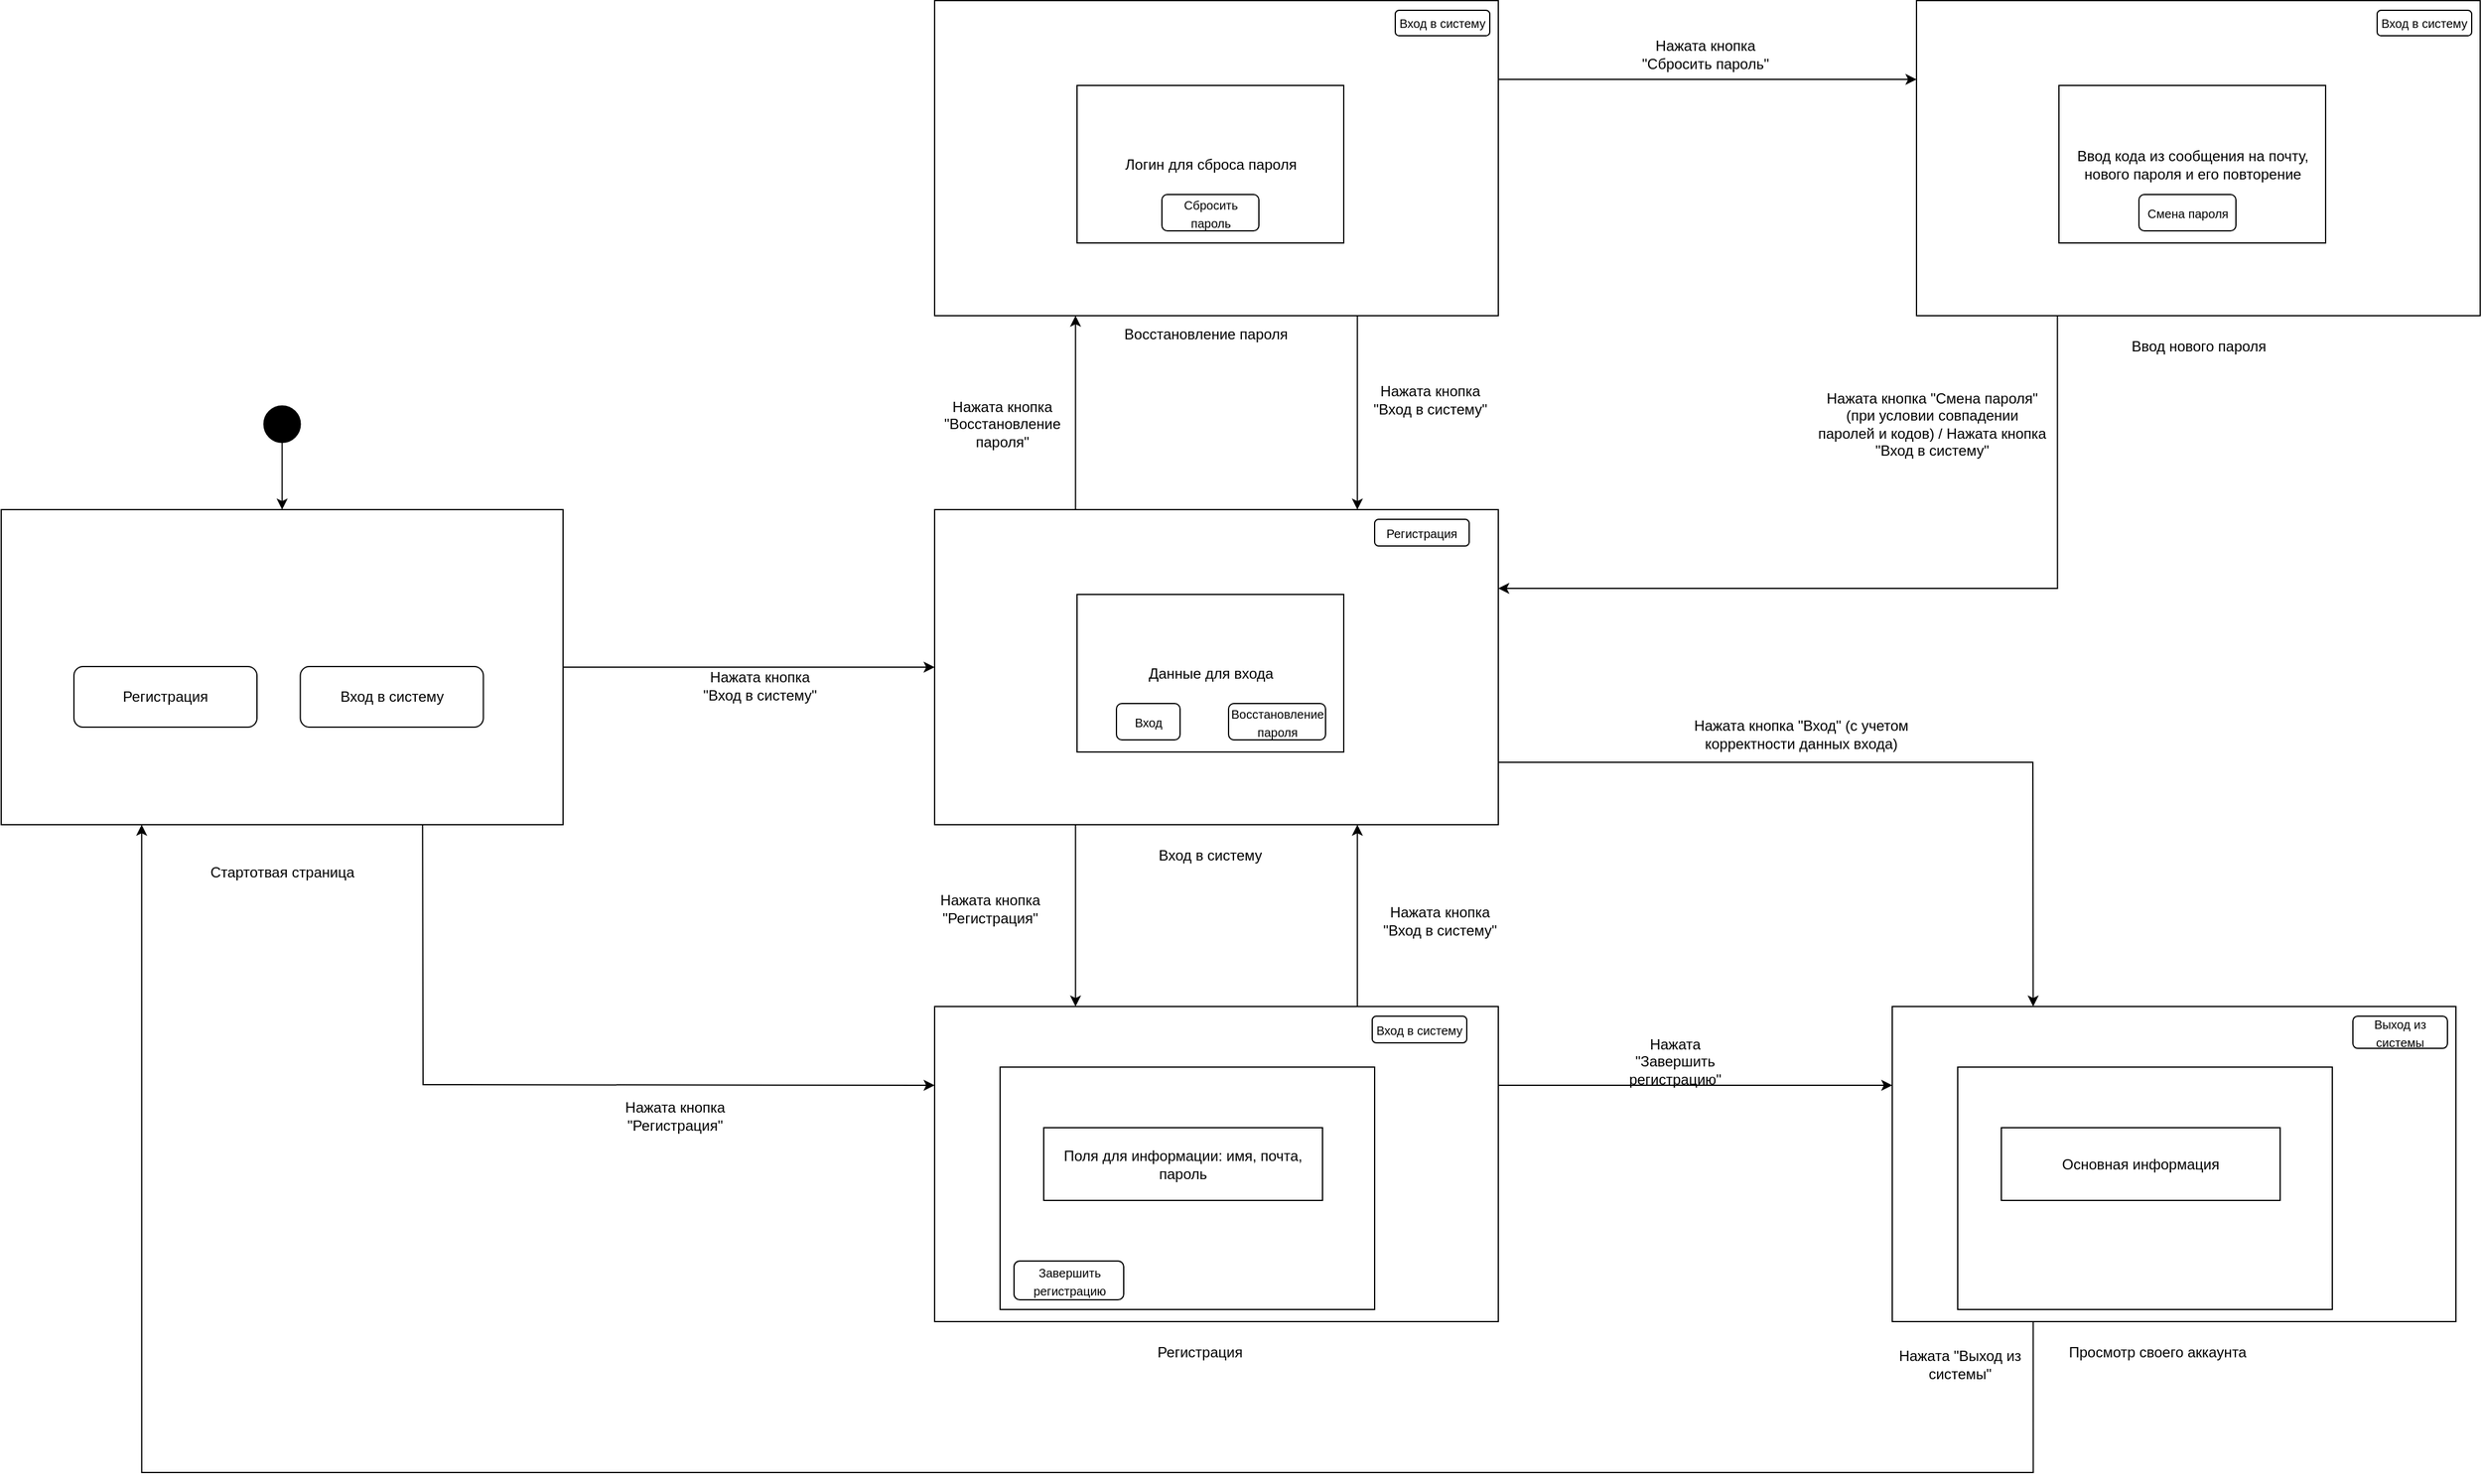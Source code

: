 <mxfile version="23.1.2" type="device">
  <diagram id="onA2VM0ke9PM5qHIyAdz" name="Страница — 1">
    <mxGraphModel dx="3447" dy="1020" grid="1" gridSize="10" guides="1" tooltips="1" connect="1" arrows="1" fold="1" page="1" pageScale="1" pageWidth="827" pageHeight="1169" math="0" shadow="0">
      <root>
        <mxCell id="0" />
        <mxCell id="1" parent="0" />
        <mxCell id="1lmrmKGu_N5sYzmFphA3-1" value="" style="rounded=0;whiteSpace=wrap;html=1;" parent="1" vertex="1">
          <mxGeometry x="-1170" y="1095.5" width="463.48" height="260" as="geometry" />
        </mxCell>
        <mxCell id="1lmrmKGu_N5sYzmFphA3-2" value="Стартотвая страница" style="text;html=1;strokeColor=none;fillColor=none;align=center;verticalAlign=middle;whiteSpace=wrap;rounded=0;" parent="1" vertex="1">
          <mxGeometry x="-1028.26" y="1380" width="180" height="30" as="geometry" />
        </mxCell>
        <mxCell id="1lmrmKGu_N5sYzmFphA3-4" value="Вход в систему" style="rounded=1;whiteSpace=wrap;html=1;perimeterSpacing=0;" parent="1" vertex="1">
          <mxGeometry x="-923.26" y="1225" width="151" height="50" as="geometry" />
        </mxCell>
        <mxCell id="1lmrmKGu_N5sYzmFphA3-139" value="v" style="rounded=0;whiteSpace=wrap;html=1;" parent="1" vertex="1">
          <mxGeometry x="-400" y="1095.5" width="465" height="260" as="geometry" />
        </mxCell>
        <mxCell id="1lmrmKGu_N5sYzmFphA3-140" value="Вход в систему" style="text;html=1;strokeColor=none;fillColor=none;align=center;verticalAlign=middle;whiteSpace=wrap;rounded=0;" parent="1" vertex="1">
          <mxGeometry x="-218.75" y="1365.5" width="92.5" height="30" as="geometry" />
        </mxCell>
        <mxCell id="1lmrmKGu_N5sYzmFphA3-142" value="Данные для входа" style="rounded=0;whiteSpace=wrap;html=1;" parent="1" vertex="1">
          <mxGeometry x="-282.5" y="1165.5" width="220" height="130" as="geometry" />
        </mxCell>
        <mxCell id="1lmrmKGu_N5sYzmFphA3-144" value="&lt;font style=&quot;font-size: 10px;&quot;&gt;Вход&lt;/font&gt;" style="rounded=1;whiteSpace=wrap;html=1;" parent="1" vertex="1">
          <mxGeometry x="-250" y="1255.5" width="52.5" height="30" as="geometry" />
        </mxCell>
        <mxCell id="1lmrmKGu_N5sYzmFphA3-149" value="&lt;font style=&quot;font-size: 10px;&quot;&gt;Восстановление пароля&lt;/font&gt;" style="rounded=1;whiteSpace=wrap;html=1;" parent="1" vertex="1">
          <mxGeometry x="-157.5" y="1255.5" width="80" height="30" as="geometry" />
        </mxCell>
        <mxCell id="1lmrmKGu_N5sYzmFphA3-150" value="v" style="rounded=0;whiteSpace=wrap;html=1;" parent="1" vertex="1">
          <mxGeometry x="-400" y="675.5" width="465" height="260" as="geometry" />
        </mxCell>
        <mxCell id="1lmrmKGu_N5sYzmFphA3-151" value="Восстановление пароля" style="text;html=1;strokeColor=none;fillColor=none;align=center;verticalAlign=middle;whiteSpace=wrap;rounded=0;" parent="1" vertex="1">
          <mxGeometry x="-266.5" y="935.5" width="180" height="30" as="geometry" />
        </mxCell>
        <mxCell id="1lmrmKGu_N5sYzmFphA3-152" value="Логин для сброса пароля" style="rounded=0;whiteSpace=wrap;html=1;" parent="1" vertex="1">
          <mxGeometry x="-282.5" y="745.5" width="220" height="130" as="geometry" />
        </mxCell>
        <mxCell id="1lmrmKGu_N5sYzmFphA3-154" value="&lt;font style=&quot;font-size: 10px;&quot;&gt;Вход в систему&lt;/font&gt;" style="rounded=1;whiteSpace=wrap;html=1;" parent="1" vertex="1">
          <mxGeometry x="-20" y="683.5" width="78" height="21" as="geometry" />
        </mxCell>
        <mxCell id="1lmrmKGu_N5sYzmFphA3-157" value="&lt;font style=&quot;font-size: 10px;&quot;&gt;Сбросить пароль&lt;/font&gt;" style="rounded=1;whiteSpace=wrap;html=1;" parent="1" vertex="1">
          <mxGeometry x="-212.5" y="835.5" width="80" height="30" as="geometry" />
        </mxCell>
        <mxCell id="1lmrmKGu_N5sYzmFphA3-158" value="Регистрация" style="text;html=1;strokeColor=none;fillColor=none;align=center;verticalAlign=middle;whiteSpace=wrap;rounded=0;" parent="1" vertex="1">
          <mxGeometry x="-271" y="1775.5" width="180" height="30" as="geometry" />
        </mxCell>
        <mxCell id="1lmrmKGu_N5sYzmFphA3-159" value="" style="rounded=0;whiteSpace=wrap;html=1;" parent="1" vertex="1">
          <mxGeometry x="-400" y="1505.5" width="465" height="260" as="geometry" />
        </mxCell>
        <mxCell id="1lmrmKGu_N5sYzmFphA3-160" value="&lt;font style=&quot;font-size: 10px;&quot;&gt;Вход в систему&lt;/font&gt;" style="rounded=1;whiteSpace=wrap;html=1;" parent="1" vertex="1">
          <mxGeometry x="-39" y="1513.5" width="78" height="22" as="geometry" />
        </mxCell>
        <mxCell id="1lmrmKGu_N5sYzmFphA3-161" style="edgeStyle=orthogonalEdgeStyle;rounded=0;orthogonalLoop=1;jettySize=auto;html=1;exitX=0.5;exitY=1;exitDx=0;exitDy=0;" parent="1" edge="1">
          <mxGeometry relative="1" as="geometry">
            <mxPoint x="-186.5" y="1645.5" as="sourcePoint" />
            <mxPoint x="-186.5" y="1645.5" as="targetPoint" />
          </mxGeometry>
        </mxCell>
        <mxCell id="1lmrmKGu_N5sYzmFphA3-165" value="" style="rounded=0;whiteSpace=wrap;html=1;" parent="1" vertex="1">
          <mxGeometry x="-346" y="1555.5" width="309" height="200" as="geometry" />
        </mxCell>
        <mxCell id="1lmrmKGu_N5sYzmFphA3-166" value="Поля для информации: имя, почта, пароль" style="rounded=0;whiteSpace=wrap;html=1;" parent="1" vertex="1">
          <mxGeometry x="-310" y="1605.5" width="230" height="60" as="geometry" />
        </mxCell>
        <mxCell id="1lmrmKGu_N5sYzmFphA3-168" value="&lt;font style=&quot;font-size: 10px;&quot;&gt;Завершить регистрацию&lt;/font&gt;" style="rounded=1;whiteSpace=wrap;html=1;" parent="1" vertex="1">
          <mxGeometry x="-334.5" y="1715.5" width="90.5" height="32" as="geometry" />
        </mxCell>
        <mxCell id="1lmrmKGu_N5sYzmFphA3-169" value="" style="ellipse;fillColor=strokeColor;html=1;" parent="1" vertex="1">
          <mxGeometry x="-953.26" y="1010" width="30" height="30" as="geometry" />
        </mxCell>
        <mxCell id="1lmrmKGu_N5sYzmFphA3-170" value="" style="endArrow=classic;html=1;rounded=0;exitX=0.5;exitY=1;exitDx=0;exitDy=0;entryX=0.5;entryY=0;entryDx=0;entryDy=0;" parent="1" source="1lmrmKGu_N5sYzmFphA3-169" target="1lmrmKGu_N5sYzmFphA3-1" edge="1">
          <mxGeometry width="50" height="50" relative="1" as="geometry">
            <mxPoint x="-1520" y="1570" as="sourcePoint" />
            <mxPoint x="-1470" y="1520" as="targetPoint" />
          </mxGeometry>
        </mxCell>
        <mxCell id="1lmrmKGu_N5sYzmFphA3-175" value="" style="endArrow=classic;html=1;rounded=0;exitX=1;exitY=0.5;exitDx=0;exitDy=0;" parent="1" source="1lmrmKGu_N5sYzmFphA3-1" target="1lmrmKGu_N5sYzmFphA3-139" edge="1">
          <mxGeometry width="50" height="50" relative="1" as="geometry">
            <mxPoint x="-488.0" y="1622" as="sourcePoint" />
            <mxPoint x="-588" y="1240" as="targetPoint" />
          </mxGeometry>
        </mxCell>
        <mxCell id="1lmrmKGu_N5sYzmFphA3-179" value="" style="endArrow=classic;html=1;rounded=0;exitX=0.25;exitY=0;exitDx=0;exitDy=0;entryX=0.25;entryY=1;entryDx=0;entryDy=0;" parent="1" source="1lmrmKGu_N5sYzmFphA3-139" target="1lmrmKGu_N5sYzmFphA3-150" edge="1">
          <mxGeometry width="50" height="50" relative="1" as="geometry">
            <mxPoint x="-626" y="825.5" as="sourcePoint" />
            <mxPoint x="-459" y="825.5" as="targetPoint" />
          </mxGeometry>
        </mxCell>
        <mxCell id="1lmrmKGu_N5sYzmFphA3-180" value="Нажата кнопка &quot;Восстановление пароля&quot;" style="text;html=1;strokeColor=none;fillColor=none;align=center;verticalAlign=middle;whiteSpace=wrap;rounded=0;" parent="1" vertex="1">
          <mxGeometry x="-400" y="1010" width="112" height="30" as="geometry" />
        </mxCell>
        <mxCell id="1lmrmKGu_N5sYzmFphA3-181" value="" style="endArrow=classic;html=1;rounded=0;exitX=1;exitY=0.25;exitDx=0;exitDy=0;entryX=0;entryY=0.25;entryDx=0;entryDy=0;edgeStyle=orthogonalEdgeStyle;" parent="1" source="1lmrmKGu_N5sYzmFphA3-150" target="1lmrmKGu_N5sYzmFphA3-182" edge="1">
          <mxGeometry width="50" height="50" relative="1" as="geometry">
            <mxPoint x="110" y="1152.5" as="sourcePoint" />
            <mxPoint x="110" y="1016.5" as="targetPoint" />
          </mxGeometry>
        </mxCell>
        <mxCell id="1lmrmKGu_N5sYzmFphA3-182" value="v" style="rounded=0;whiteSpace=wrap;html=1;" parent="1" vertex="1">
          <mxGeometry x="410" y="675.5" width="465" height="260" as="geometry" />
        </mxCell>
        <mxCell id="1lmrmKGu_N5sYzmFphA3-183" value="Ввод нового пароля" style="text;html=1;strokeColor=none;fillColor=none;align=center;verticalAlign=middle;whiteSpace=wrap;rounded=0;" parent="1" vertex="1">
          <mxGeometry x="552.5" y="945.5" width="180" height="30" as="geometry" />
        </mxCell>
        <mxCell id="1lmrmKGu_N5sYzmFphA3-184" value="Ввод кода из сообщения на почту, нового пароля и его повторение" style="rounded=0;whiteSpace=wrap;html=1;" parent="1" vertex="1">
          <mxGeometry x="527.5" y="745.5" width="220" height="130" as="geometry" />
        </mxCell>
        <mxCell id="1lmrmKGu_N5sYzmFphA3-185" value="&lt;font style=&quot;font-size: 10px;&quot;&gt;Вход в систему&lt;/font&gt;" style="rounded=1;whiteSpace=wrap;html=1;" parent="1" vertex="1">
          <mxGeometry x="790" y="683.5" width="78" height="21" as="geometry" />
        </mxCell>
        <mxCell id="1lmrmKGu_N5sYzmFphA3-187" value="&lt;span style=&quot;font-size: 10px;&quot;&gt;Смена пароля&lt;/span&gt;" style="rounded=1;whiteSpace=wrap;html=1;" parent="1" vertex="1">
          <mxGeometry x="593.5" y="835.5" width="80" height="30" as="geometry" />
        </mxCell>
        <mxCell id="1lmrmKGu_N5sYzmFphA3-188" value="Нажата кнопка &quot;Сбросить пароль&quot;" style="text;html=1;strokeColor=none;fillColor=none;align=center;verticalAlign=middle;whiteSpace=wrap;rounded=0;" parent="1" vertex="1">
          <mxGeometry x="180" y="704.5" width="112" height="30" as="geometry" />
        </mxCell>
        <mxCell id="1lmrmKGu_N5sYzmFphA3-189" value="" style="endArrow=classic;html=1;rounded=0;exitX=0.25;exitY=1;exitDx=0;exitDy=0;entryX=1;entryY=0.25;entryDx=0;entryDy=0;edgeStyle=orthogonalEdgeStyle;" parent="1" source="1lmrmKGu_N5sYzmFphA3-182" target="1lmrmKGu_N5sYzmFphA3-139" edge="1">
          <mxGeometry width="50" height="50" relative="1" as="geometry">
            <mxPoint x="-53.5" y="904.63" as="sourcePoint" />
            <mxPoint x="101.5" y="904.63" as="targetPoint" />
          </mxGeometry>
        </mxCell>
        <mxCell id="1lmrmKGu_N5sYzmFphA3-191" value="Нажата кнопка &quot;Смена пароля&quot;&lt;br&gt;(при условии совпадении паролей и кодов) / Нажата кнопка &quot;Вход в систему&quot;" style="text;html=1;strokeColor=none;fillColor=none;align=center;verticalAlign=middle;whiteSpace=wrap;rounded=0;" parent="1" vertex="1">
          <mxGeometry x="327" y="1010" width="192" height="30" as="geometry" />
        </mxCell>
        <mxCell id="1lmrmKGu_N5sYzmFphA3-192" value="" style="endArrow=classic;html=1;rounded=0;exitX=0.75;exitY=1;exitDx=0;exitDy=0;entryX=0;entryY=0.25;entryDx=0;entryDy=0;" parent="1" source="1lmrmKGu_N5sYzmFphA3-1" target="1lmrmKGu_N5sYzmFphA3-159" edge="1">
          <mxGeometry width="50" height="50" relative="1" as="geometry">
            <mxPoint x="-27" y="1678.5" as="sourcePoint" />
            <mxPoint x="-27" y="1542.5" as="targetPoint" />
            <Array as="points">
              <mxPoint x="-822" y="1570" />
            </Array>
          </mxGeometry>
        </mxCell>
        <mxCell id="1lmrmKGu_N5sYzmFphA3-193" value="Нажата кнопка &quot;Регистрация&quot;" style="text;html=1;strokeColor=none;fillColor=none;align=center;verticalAlign=middle;whiteSpace=wrap;rounded=0;" parent="1" vertex="1">
          <mxGeometry x="-670" y="1580.5" width="112" height="30" as="geometry" />
        </mxCell>
        <mxCell id="1lmrmKGu_N5sYzmFphA3-195" value="Нажата &quot;Завершить регистрацию&quot;" style="text;html=1;strokeColor=none;fillColor=none;align=center;verticalAlign=middle;whiteSpace=wrap;rounded=0;" parent="1" vertex="1">
          <mxGeometry x="155" y="1535.5" width="112" height="30" as="geometry" />
        </mxCell>
        <mxCell id="1lmrmKGu_N5sYzmFphA3-202" value="" style="endArrow=classic;html=1;rounded=0;exitX=1;exitY=0.25;exitDx=0;exitDy=0;entryX=0;entryY=0.25;entryDx=0;entryDy=0;" parent="1" source="1lmrmKGu_N5sYzmFphA3-159" target="Fpg0scVaTkVkrr4jqa7s-8" edge="1">
          <mxGeometry width="50" height="50" relative="1" as="geometry">
            <mxPoint x="130" y="1605.5" as="sourcePoint" />
            <mxPoint x="155.0" y="1570.5" as="targetPoint" />
          </mxGeometry>
        </mxCell>
        <mxCell id="1lmrmKGu_N5sYzmFphA3-204" value="Нажата кнопка &quot;Вход в систему&quot;" style="text;html=1;strokeColor=none;fillColor=none;align=center;verticalAlign=middle;whiteSpace=wrap;rounded=0;" parent="1" vertex="1">
          <mxGeometry x="-39" y="1420" width="112" height="30" as="geometry" />
        </mxCell>
        <mxCell id="1lmrmKGu_N5sYzmFphA3-205" value="" style="endArrow=classic;html=1;rounded=0;exitX=0.75;exitY=0;exitDx=0;exitDy=0;entryX=0.75;entryY=1;entryDx=0;entryDy=0;" parent="1" source="1lmrmKGu_N5sYzmFphA3-159" target="1lmrmKGu_N5sYzmFphA3-139" edge="1">
          <mxGeometry width="50" height="50" relative="1" as="geometry">
            <mxPoint x="60" y="1430" as="sourcePoint" />
            <mxPoint x="150.0" y="1430" as="targetPoint" />
          </mxGeometry>
        </mxCell>
        <mxCell id="1lmrmKGu_N5sYzmFphA3-210" value="" style="endArrow=classic;html=1;rounded=0;exitX=1;exitY=0.25;exitDx=0;exitDy=0;entryX=0.25;entryY=0;entryDx=0;entryDy=0;" parent="1" target="Fpg0scVaTkVkrr4jqa7s-8" edge="1">
          <mxGeometry width="50" height="50" relative="1" as="geometry">
            <mxPoint x="65" y="1304" as="sourcePoint" />
            <mxPoint x="155.0" y="1304" as="targetPoint" />
            <Array as="points">
              <mxPoint x="506" y="1304" />
            </Array>
          </mxGeometry>
        </mxCell>
        <mxCell id="1lmrmKGu_N5sYzmFphA3-577" value="Нажата кнопка &quot;Вход в систему&quot;" style="text;html=1;strokeColor=none;fillColor=none;align=center;verticalAlign=middle;whiteSpace=wrap;rounded=0;" parent="1" vertex="1">
          <mxGeometry x="-600" y="1225.5" width="112" height="30" as="geometry" />
        </mxCell>
        <mxCell id="Fpg0scVaTkVkrr4jqa7s-3" value="Регистрация" style="rounded=1;whiteSpace=wrap;html=1;perimeterSpacing=0;" parent="1" vertex="1">
          <mxGeometry x="-1110" y="1225" width="151" height="50" as="geometry" />
        </mxCell>
        <mxCell id="Fpg0scVaTkVkrr4jqa7s-5" value="" style="endArrow=classic;html=1;rounded=0;exitX=0.25;exitY=1;exitDx=0;exitDy=0;entryX=0.25;entryY=0;entryDx=0;entryDy=0;" parent="1" source="1lmrmKGu_N5sYzmFphA3-139" target="1lmrmKGu_N5sYzmFphA3-159" edge="1">
          <mxGeometry width="50" height="50" relative="1" as="geometry">
            <mxPoint x="-41" y="1516" as="sourcePoint" />
            <mxPoint x="-41" y="1366" as="targetPoint" />
          </mxGeometry>
        </mxCell>
        <mxCell id="Fpg0scVaTkVkrr4jqa7s-6" value="Нажата кнопка &quot;Регистрация&quot;" style="text;html=1;strokeColor=none;fillColor=none;align=center;verticalAlign=middle;whiteSpace=wrap;rounded=0;" parent="1" vertex="1">
          <mxGeometry x="-410" y="1410" width="112" height="30" as="geometry" />
        </mxCell>
        <mxCell id="Fpg0scVaTkVkrr4jqa7s-7" value="Просмотр своего аккаунта" style="text;html=1;strokeColor=none;fillColor=none;align=center;verticalAlign=middle;whiteSpace=wrap;rounded=0;" parent="1" vertex="1">
          <mxGeometry x="519" y="1775.5" width="180" height="30" as="geometry" />
        </mxCell>
        <mxCell id="Fpg0scVaTkVkrr4jqa7s-8" value="" style="rounded=0;whiteSpace=wrap;html=1;" parent="1" vertex="1">
          <mxGeometry x="390" y="1505.5" width="465" height="260" as="geometry" />
        </mxCell>
        <mxCell id="Fpg0scVaTkVkrr4jqa7s-9" value="&lt;font style=&quot;font-size: 10px;&quot;&gt;Выход из системы&lt;/font&gt;" style="rounded=1;whiteSpace=wrap;html=1;" parent="1" vertex="1">
          <mxGeometry x="770" y="1513.5" width="78" height="26.5" as="geometry" />
        </mxCell>
        <mxCell id="Fpg0scVaTkVkrr4jqa7s-10" style="edgeStyle=orthogonalEdgeStyle;rounded=0;orthogonalLoop=1;jettySize=auto;html=1;exitX=0.5;exitY=1;exitDx=0;exitDy=0;" parent="1" edge="1">
          <mxGeometry relative="1" as="geometry">
            <mxPoint x="603.5" y="1645.5" as="sourcePoint" />
            <mxPoint x="603.5" y="1645.5" as="targetPoint" />
          </mxGeometry>
        </mxCell>
        <mxCell id="Fpg0scVaTkVkrr4jqa7s-11" value="" style="rounded=0;whiteSpace=wrap;html=1;" parent="1" vertex="1">
          <mxGeometry x="444" y="1555.5" width="309" height="200" as="geometry" />
        </mxCell>
        <mxCell id="Fpg0scVaTkVkrr4jqa7s-12" value="Основная информация" style="rounded=0;whiteSpace=wrap;html=1;" parent="1" vertex="1">
          <mxGeometry x="480" y="1605.5" width="230" height="60" as="geometry" />
        </mxCell>
        <mxCell id="Fpg0scVaTkVkrr4jqa7s-14" value="" style="endArrow=classic;html=1;rounded=0;exitX=0.25;exitY=1;exitDx=0;exitDy=0;edgeStyle=orthogonalEdgeStyle;entryX=0.25;entryY=1;entryDx=0;entryDy=0;" parent="1" source="Fpg0scVaTkVkrr4jqa7s-8" target="1lmrmKGu_N5sYzmFphA3-1" edge="1">
          <mxGeometry width="50" height="50" relative="1" as="geometry">
            <mxPoint x="480" y="1788.5" as="sourcePoint" />
            <mxPoint x="506" y="1845.5" as="targetPoint" />
            <Array as="points">
              <mxPoint x="506" y="1890" />
              <mxPoint x="-1054" y="1890" />
            </Array>
          </mxGeometry>
        </mxCell>
        <mxCell id="Fpg0scVaTkVkrr4jqa7s-15" value="Нажата &quot;Выход из системы&quot;" style="text;html=1;strokeColor=none;fillColor=none;align=center;verticalAlign=middle;whiteSpace=wrap;rounded=0;" parent="1" vertex="1">
          <mxGeometry x="390" y="1785.5" width="112" height="30" as="geometry" />
        </mxCell>
        <mxCell id="Fpg0scVaTkVkrr4jqa7s-22" value="&lt;font style=&quot;font-size: 10px;&quot;&gt;Регистрация&lt;/font&gt;" style="rounded=1;whiteSpace=wrap;html=1;" parent="1" vertex="1">
          <mxGeometry x="-37" y="1103.5" width="78" height="22" as="geometry" />
        </mxCell>
        <mxCell id="Fpg0scVaTkVkrr4jqa7s-23" value="Нажата кнопка &quot;Вход&quot; (с учетом корректности данных входа)" style="text;html=1;strokeColor=none;fillColor=none;align=center;verticalAlign=middle;whiteSpace=wrap;rounded=0;" parent="1" vertex="1">
          <mxGeometry x="210" y="1265.5" width="210" height="30" as="geometry" />
        </mxCell>
        <mxCell id="Fpg0scVaTkVkrr4jqa7s-24" value="" style="endArrow=classic;html=1;rounded=0;exitX=0.75;exitY=1;exitDx=0;exitDy=0;entryX=0.75;entryY=0;entryDx=0;entryDy=0;edgeStyle=orthogonalEdgeStyle;" parent="1" source="1lmrmKGu_N5sYzmFphA3-150" target="1lmrmKGu_N5sYzmFphA3-139" edge="1">
          <mxGeometry width="50" height="50" relative="1" as="geometry">
            <mxPoint x="58" y="1038.33" as="sourcePoint" />
            <mxPoint x="403" y="1038.33" as="targetPoint" />
          </mxGeometry>
        </mxCell>
        <mxCell id="Fpg0scVaTkVkrr4jqa7s-26" value="Нажата кнопка &quot;Вход в систему&quot;" style="text;html=1;strokeColor=none;fillColor=none;align=center;verticalAlign=middle;whiteSpace=wrap;rounded=0;" parent="1" vertex="1">
          <mxGeometry x="-47" y="990" width="112" height="30" as="geometry" />
        </mxCell>
      </root>
    </mxGraphModel>
  </diagram>
</mxfile>
